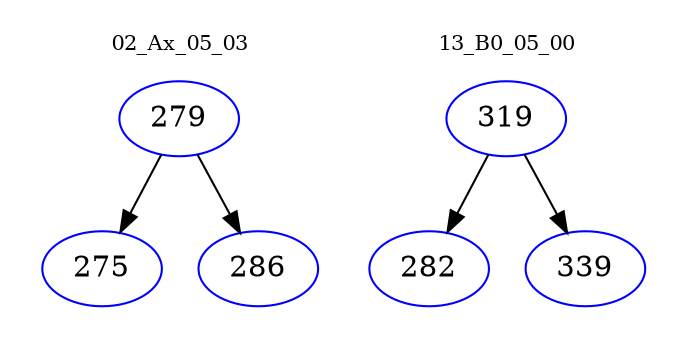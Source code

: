 digraph{
subgraph cluster_0 {
color = white
label = "02_Ax_05_03";
fontsize=10;
T0_279 [label="279", color="blue"]
T0_279 -> T0_275 [color="black"]
T0_275 [label="275", color="blue"]
T0_279 -> T0_286 [color="black"]
T0_286 [label="286", color="blue"]
}
subgraph cluster_1 {
color = white
label = "13_B0_05_00";
fontsize=10;
T1_319 [label="319", color="blue"]
T1_319 -> T1_282 [color="black"]
T1_282 [label="282", color="blue"]
T1_319 -> T1_339 [color="black"]
T1_339 [label="339", color="blue"]
}
}
